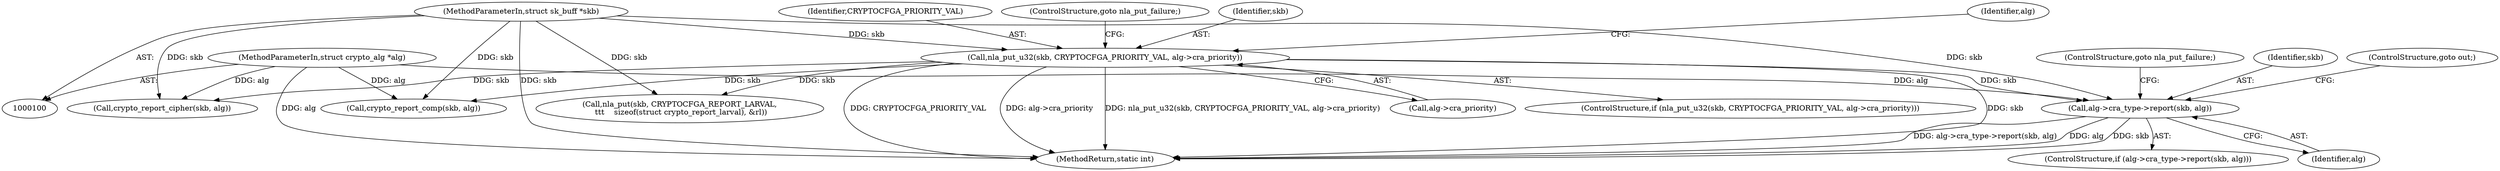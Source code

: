 digraph "0_linux_9a5467bf7b6e9e02ec9c3da4e23747c05faeaac6_7@pointer" {
"1000212" [label="(Call,alg->cra_type->report(skb, alg))"];
"1000166" [label="(Call,nla_put_u32(skb, CRYPTOCFGA_PRIORITY_VAL, alg->cra_priority))"];
"1000103" [label="(MethodParameterIn,struct sk_buff *skb)"];
"1000101" [label="(MethodParameterIn,struct crypto_alg *alg)"];
"1000211" [label="(ControlStructure,if (alg->cra_type->report(skb, alg)))"];
"1000215" [label="(ControlStructure,goto nla_put_failure;)"];
"1000166" [label="(Call,nla_put_u32(skb, CRYPTOCFGA_PRIORITY_VAL, alg->cra_priority))"];
"1000176" [label="(Identifier,alg)"];
"1000228" [label="(Call,crypto_report_cipher(skb, alg))"];
"1000213" [label="(Identifier,skb)"];
"1000165" [label="(ControlStructure,if (nla_put_u32(skb, CRYPTOCFGA_PRIORITY_VAL, alg->cra_priority)))"];
"1000168" [label="(Identifier,CRYPTOCFGA_PRIORITY_VAL)"];
"1000247" [label="(MethodReturn,static int)"];
"1000103" [label="(MethodParameterIn,struct sk_buff *skb)"];
"1000172" [label="(ControlStructure,goto nla_put_failure;)"];
"1000235" [label="(Call,crypto_report_comp(skb, alg))"];
"1000101" [label="(MethodParameterIn,struct crypto_alg *alg)"];
"1000191" [label="(Call,nla_put(skb, CRYPTOCFGA_REPORT_LARVAL,\n \t\t\t    sizeof(struct crypto_report_larval), &rl))"];
"1000216" [label="(ControlStructure,goto out;)"];
"1000214" [label="(Identifier,alg)"];
"1000169" [label="(Call,alg->cra_priority)"];
"1000212" [label="(Call,alg->cra_type->report(skb, alg))"];
"1000167" [label="(Identifier,skb)"];
"1000212" -> "1000211"  [label="AST: "];
"1000212" -> "1000214"  [label="CFG: "];
"1000213" -> "1000212"  [label="AST: "];
"1000214" -> "1000212"  [label="AST: "];
"1000215" -> "1000212"  [label="CFG: "];
"1000216" -> "1000212"  [label="CFG: "];
"1000212" -> "1000247"  [label="DDG: alg->cra_type->report(skb, alg)"];
"1000212" -> "1000247"  [label="DDG: alg"];
"1000212" -> "1000247"  [label="DDG: skb"];
"1000166" -> "1000212"  [label="DDG: skb"];
"1000103" -> "1000212"  [label="DDG: skb"];
"1000101" -> "1000212"  [label="DDG: alg"];
"1000166" -> "1000165"  [label="AST: "];
"1000166" -> "1000169"  [label="CFG: "];
"1000167" -> "1000166"  [label="AST: "];
"1000168" -> "1000166"  [label="AST: "];
"1000169" -> "1000166"  [label="AST: "];
"1000172" -> "1000166"  [label="CFG: "];
"1000176" -> "1000166"  [label="CFG: "];
"1000166" -> "1000247"  [label="DDG: CRYPTOCFGA_PRIORITY_VAL"];
"1000166" -> "1000247"  [label="DDG: alg->cra_priority"];
"1000166" -> "1000247"  [label="DDG: nla_put_u32(skb, CRYPTOCFGA_PRIORITY_VAL, alg->cra_priority)"];
"1000166" -> "1000247"  [label="DDG: skb"];
"1000103" -> "1000166"  [label="DDG: skb"];
"1000166" -> "1000191"  [label="DDG: skb"];
"1000166" -> "1000228"  [label="DDG: skb"];
"1000166" -> "1000235"  [label="DDG: skb"];
"1000103" -> "1000100"  [label="AST: "];
"1000103" -> "1000247"  [label="DDG: skb"];
"1000103" -> "1000191"  [label="DDG: skb"];
"1000103" -> "1000228"  [label="DDG: skb"];
"1000103" -> "1000235"  [label="DDG: skb"];
"1000101" -> "1000100"  [label="AST: "];
"1000101" -> "1000247"  [label="DDG: alg"];
"1000101" -> "1000228"  [label="DDG: alg"];
"1000101" -> "1000235"  [label="DDG: alg"];
}
